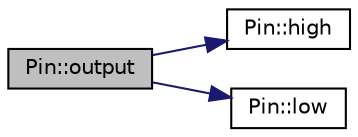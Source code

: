 digraph "Pin::output"
{
  edge [fontname="Helvetica",fontsize="10",labelfontname="Helvetica",labelfontsize="10"];
  node [fontname="Helvetica",fontsize="10",shape=record];
  rankdir="LR";
  Node1 [label="Pin::output",height=0.2,width=0.4,color="black", fillcolor="grey75", style="filled" fontcolor="black"];
  Node1 -> Node2 [color="midnightblue",fontsize="10",style="solid",fontname="Helvetica"];
  Node2 [label="Pin::high",height=0.2,width=0.4,color="black", fillcolor="white", style="filled",URL="$classPin.html#a2a37644e45fdd91d099a969db68630fd",tooltip="Set pin to output high. "];
  Node1 -> Node3 [color="midnightblue",fontsize="10",style="solid",fontname="Helvetica"];
  Node3 [label="Pin::low",height=0.2,width=0.4,color="black", fillcolor="white", style="filled",URL="$classPin.html#a2b3a5a1a6bf26e9f1a65314bda73045a",tooltip="Set pin to output low. "];
}
